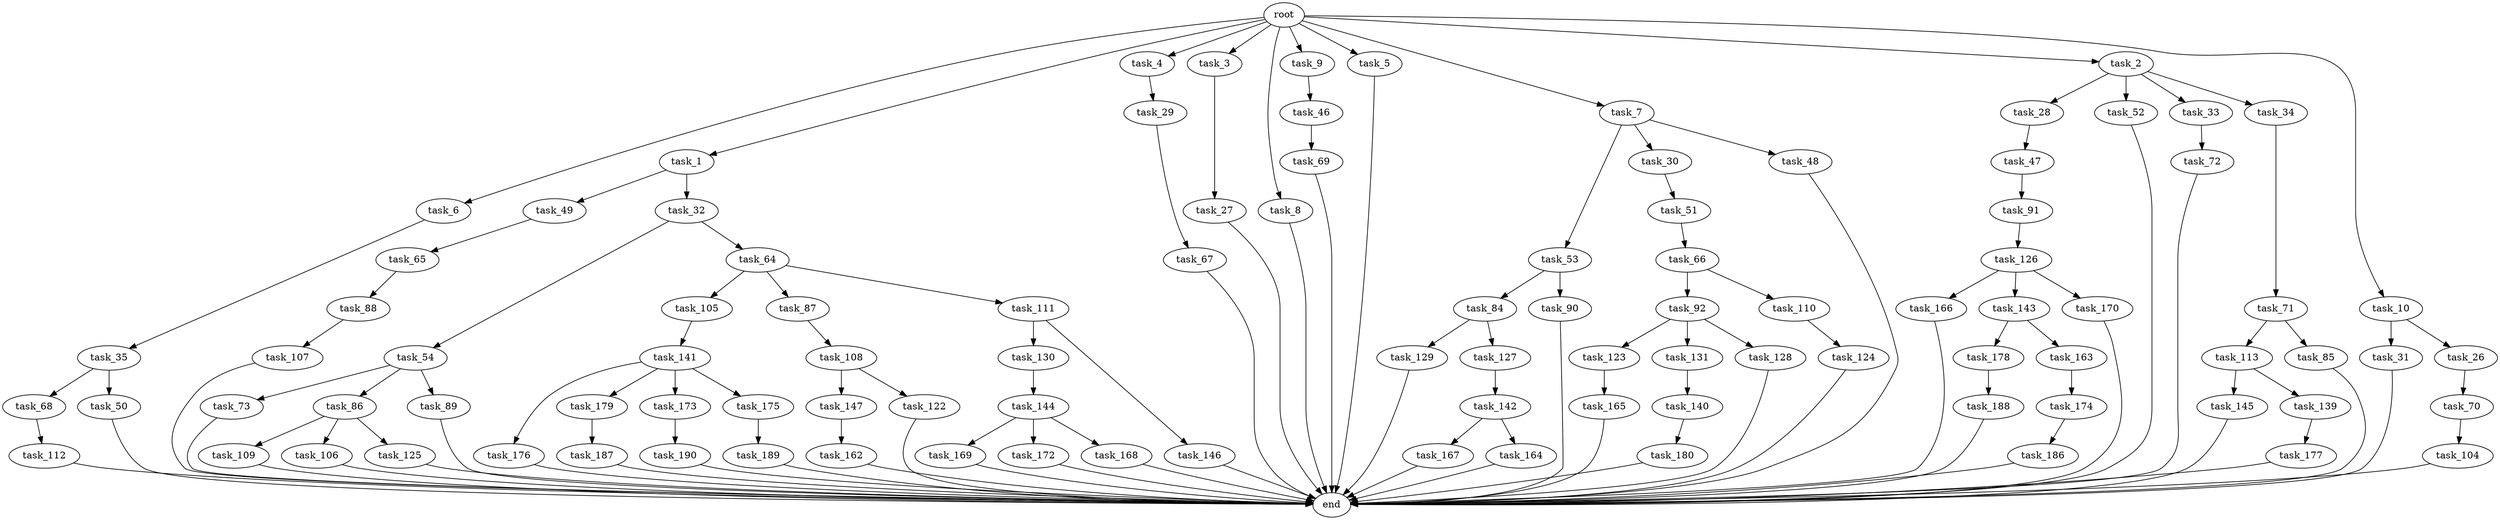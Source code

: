 digraph G {
  task_112 [size="858993459.200000"];
  task_6 [size="1.024000"];
  task_169 [size="309237645.312000"];
  task_91 [size="858993459.200000"];
  task_187 [size="420906795.008000"];
  task_73 [size="77309411.328000"];
  task_123 [size="137438953.472000"];
  task_66 [size="34359738.368000"];
  task_1 [size="1.024000"];
  task_68 [size="858993459.200000"];
  task_190 [size="695784701.952000"];
  task_65 [size="420906795.008000"];
  task_130 [size="549755813.888000"];
  task_72 [size="214748364.800000"];
  root [size="0.000000"];
  task_178 [size="420906795.008000"];
  task_176 [size="420906795.008000"];
  task_179 [size="420906795.008000"];
  task_144 [size="858993459.200000"];
  task_4 [size="1.024000"];
  task_3 [size="1.024000"];
  task_86 [size="77309411.328000"];
  task_147 [size="858993459.200000"];
  task_131 [size="137438953.472000"];
  task_189 [size="549755813.888000"];
  task_173 [size="420906795.008000"];
  task_8 [size="1.024000"];
  task_9 [size="1.024000"];
  task_27 [size="34359738.368000"];
  task_109 [size="309237645.312000"];
  task_177 [size="695784701.952000"];
  task_5 [size="1.024000"];
  task_166 [size="858993459.200000"];
  task_107 [size="695784701.952000"];
  task_49 [size="549755813.888000"];
  task_145 [size="77309411.328000"];
  task_128 [size="137438953.472000"];
  task_54 [size="549755813.888000"];
  task_32 [size="549755813.888000"];
  task_172 [size="309237645.312000"];
  task_92 [size="214748364.800000"];
  task_168 [size="309237645.312000"];
  task_88 [size="549755813.888000"];
  task_167 [size="214748364.800000"];
  task_7 [size="1.024000"];
  task_113 [size="214748364.800000"];
  task_188 [size="420906795.008000"];
  task_53 [size="420906795.008000"];
  task_126 [size="214748364.800000"];
  task_35 [size="34359738.368000"];
  task_31 [size="695784701.952000"];
  task_186 [size="420906795.008000"];
  task_28 [size="214748364.800000"];
  task_142 [size="34359738.368000"];
  task_84 [size="137438953.472000"];
  task_180 [size="137438953.472000"];
  task_175 [size="420906795.008000"];
  task_141 [size="309237645.312000"];
  task_162 [size="695784701.952000"];
  task_26 [size="695784701.952000"];
  task_143 [size="858993459.200000"];
  task_2 [size="1.024000"];
  task_106 [size="309237645.312000"];
  task_105 [size="137438953.472000"];
  task_129 [size="309237645.312000"];
  task_52 [size="214748364.800000"];
  task_87 [size="137438953.472000"];
  task_50 [size="858993459.200000"];
  task_122 [size="858993459.200000"];
  task_111 [size="137438953.472000"];
  task_104 [size="137438953.472000"];
  task_174 [size="858993459.200000"];
  task_127 [size="309237645.312000"];
  task_70 [size="695784701.952000"];
  task_165 [size="695784701.952000"];
  task_30 [size="420906795.008000"];
  task_67 [size="137438953.472000"];
  task_48 [size="420906795.008000"];
  task_10 [size="1.024000"];
  task_164 [size="214748364.800000"];
  task_85 [size="214748364.800000"];
  task_64 [size="549755813.888000"];
  task_163 [size="420906795.008000"];
  task_29 [size="549755813.888000"];
  task_124 [size="858993459.200000"];
  task_139 [size="77309411.328000"];
  task_33 [size="214748364.800000"];
  task_47 [size="214748364.800000"];
  task_69 [size="77309411.328000"];
  task_140 [size="309237645.312000"];
  task_108 [size="309237645.312000"];
  end [size="0.000000"];
  task_71 [size="137438953.472000"];
  task_89 [size="77309411.328000"];
  task_46 [size="309237645.312000"];
  task_146 [size="549755813.888000"];
  task_170 [size="858993459.200000"];
  task_34 [size="214748364.800000"];
  task_110 [size="214748364.800000"];
  task_51 [size="77309411.328000"];
  task_125 [size="309237645.312000"];
  task_90 [size="137438953.472000"];

  task_112 -> end [size="1.000000"];
  task_6 -> task_35 [size="33554432.000000"];
  task_169 -> end [size="1.000000"];
  task_91 -> task_126 [size="209715200.000000"];
  task_187 -> end [size="1.000000"];
  task_73 -> end [size="1.000000"];
  task_123 -> task_165 [size="679477248.000000"];
  task_66 -> task_92 [size="209715200.000000"];
  task_66 -> task_110 [size="209715200.000000"];
  task_1 -> task_32 [size="536870912.000000"];
  task_1 -> task_49 [size="536870912.000000"];
  task_68 -> task_112 [size="838860800.000000"];
  task_190 -> end [size="1.000000"];
  task_65 -> task_88 [size="536870912.000000"];
  task_130 -> task_144 [size="838860800.000000"];
  task_72 -> end [size="1.000000"];
  root -> task_2 [size="1.000000"];
  root -> task_6 [size="1.000000"];
  root -> task_7 [size="1.000000"];
  root -> task_4 [size="1.000000"];
  root -> task_3 [size="1.000000"];
  root -> task_5 [size="1.000000"];
  root -> task_1 [size="1.000000"];
  root -> task_8 [size="1.000000"];
  root -> task_9 [size="1.000000"];
  root -> task_10 [size="1.000000"];
  task_178 -> task_188 [size="411041792.000000"];
  task_176 -> end [size="1.000000"];
  task_179 -> task_187 [size="411041792.000000"];
  task_144 -> task_168 [size="301989888.000000"];
  task_144 -> task_169 [size="301989888.000000"];
  task_144 -> task_172 [size="301989888.000000"];
  task_4 -> task_29 [size="536870912.000000"];
  task_3 -> task_27 [size="33554432.000000"];
  task_86 -> task_106 [size="301989888.000000"];
  task_86 -> task_109 [size="301989888.000000"];
  task_86 -> task_125 [size="301989888.000000"];
  task_147 -> task_162 [size="679477248.000000"];
  task_131 -> task_140 [size="301989888.000000"];
  task_189 -> end [size="1.000000"];
  task_173 -> task_190 [size="679477248.000000"];
  task_8 -> end [size="1.000000"];
  task_9 -> task_46 [size="301989888.000000"];
  task_27 -> end [size="1.000000"];
  task_109 -> end [size="1.000000"];
  task_177 -> end [size="1.000000"];
  task_5 -> end [size="1.000000"];
  task_166 -> end [size="1.000000"];
  task_107 -> end [size="1.000000"];
  task_49 -> task_65 [size="411041792.000000"];
  task_145 -> end [size="1.000000"];
  task_128 -> end [size="1.000000"];
  task_54 -> task_86 [size="75497472.000000"];
  task_54 -> task_73 [size="75497472.000000"];
  task_54 -> task_89 [size="75497472.000000"];
  task_32 -> task_54 [size="536870912.000000"];
  task_32 -> task_64 [size="536870912.000000"];
  task_172 -> end [size="1.000000"];
  task_92 -> task_128 [size="134217728.000000"];
  task_92 -> task_131 [size="134217728.000000"];
  task_92 -> task_123 [size="134217728.000000"];
  task_168 -> end [size="1.000000"];
  task_88 -> task_107 [size="679477248.000000"];
  task_167 -> end [size="1.000000"];
  task_7 -> task_48 [size="411041792.000000"];
  task_7 -> task_53 [size="411041792.000000"];
  task_7 -> task_30 [size="411041792.000000"];
  task_113 -> task_139 [size="75497472.000000"];
  task_113 -> task_145 [size="75497472.000000"];
  task_188 -> end [size="1.000000"];
  task_53 -> task_84 [size="134217728.000000"];
  task_53 -> task_90 [size="134217728.000000"];
  task_126 -> task_143 [size="838860800.000000"];
  task_126 -> task_166 [size="838860800.000000"];
  task_126 -> task_170 [size="838860800.000000"];
  task_35 -> task_50 [size="838860800.000000"];
  task_35 -> task_68 [size="838860800.000000"];
  task_31 -> end [size="1.000000"];
  task_186 -> end [size="1.000000"];
  task_28 -> task_47 [size="209715200.000000"];
  task_142 -> task_164 [size="209715200.000000"];
  task_142 -> task_167 [size="209715200.000000"];
  task_84 -> task_129 [size="301989888.000000"];
  task_84 -> task_127 [size="301989888.000000"];
  task_180 -> end [size="1.000000"];
  task_175 -> task_189 [size="536870912.000000"];
  task_141 -> task_173 [size="411041792.000000"];
  task_141 -> task_176 [size="411041792.000000"];
  task_141 -> task_175 [size="411041792.000000"];
  task_141 -> task_179 [size="411041792.000000"];
  task_162 -> end [size="1.000000"];
  task_26 -> task_70 [size="679477248.000000"];
  task_143 -> task_178 [size="411041792.000000"];
  task_143 -> task_163 [size="411041792.000000"];
  task_2 -> task_34 [size="209715200.000000"];
  task_2 -> task_52 [size="209715200.000000"];
  task_2 -> task_33 [size="209715200.000000"];
  task_2 -> task_28 [size="209715200.000000"];
  task_106 -> end [size="1.000000"];
  task_105 -> task_141 [size="301989888.000000"];
  task_129 -> end [size="1.000000"];
  task_52 -> end [size="1.000000"];
  task_87 -> task_108 [size="301989888.000000"];
  task_50 -> end [size="1.000000"];
  task_122 -> end [size="1.000000"];
  task_111 -> task_130 [size="536870912.000000"];
  task_111 -> task_146 [size="536870912.000000"];
  task_104 -> end [size="1.000000"];
  task_174 -> task_186 [size="411041792.000000"];
  task_127 -> task_142 [size="33554432.000000"];
  task_70 -> task_104 [size="134217728.000000"];
  task_165 -> end [size="1.000000"];
  task_30 -> task_51 [size="75497472.000000"];
  task_67 -> end [size="1.000000"];
  task_48 -> end [size="1.000000"];
  task_10 -> task_31 [size="679477248.000000"];
  task_10 -> task_26 [size="679477248.000000"];
  task_164 -> end [size="1.000000"];
  task_85 -> end [size="1.000000"];
  task_64 -> task_87 [size="134217728.000000"];
  task_64 -> task_105 [size="134217728.000000"];
  task_64 -> task_111 [size="134217728.000000"];
  task_163 -> task_174 [size="838860800.000000"];
  task_29 -> task_67 [size="134217728.000000"];
  task_124 -> end [size="1.000000"];
  task_139 -> task_177 [size="679477248.000000"];
  task_33 -> task_72 [size="209715200.000000"];
  task_47 -> task_91 [size="838860800.000000"];
  task_69 -> end [size="1.000000"];
  task_140 -> task_180 [size="134217728.000000"];
  task_108 -> task_122 [size="838860800.000000"];
  task_108 -> task_147 [size="838860800.000000"];
  task_71 -> task_85 [size="209715200.000000"];
  task_71 -> task_113 [size="209715200.000000"];
  task_89 -> end [size="1.000000"];
  task_46 -> task_69 [size="75497472.000000"];
  task_146 -> end [size="1.000000"];
  task_170 -> end [size="1.000000"];
  task_34 -> task_71 [size="134217728.000000"];
  task_110 -> task_124 [size="838860800.000000"];
  task_51 -> task_66 [size="33554432.000000"];
  task_125 -> end [size="1.000000"];
  task_90 -> end [size="1.000000"];
}
